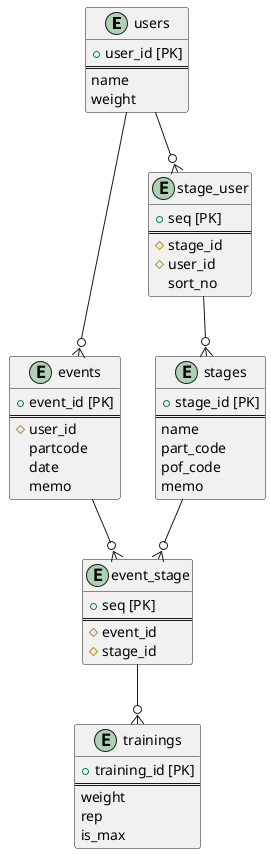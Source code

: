 @startuml
entity "users" {
    + user_id [PK]
    ==
    name
    weight
}



entity "events" {
    + event_id [PK]
    ==
    #user_id
    partcode
    date
    memo
}



entity "event_stage" {
    + seq [PK]
    ==
    #event_id
    #stage_id
}

entity "trainings" {
    + training_id [PK]
    ==
    weight
    rep
    is_max
}

entity "stage_user" {
    + seq [PK]
    ==
    #stage_id
    #user_id
    sort_no
}


entity "stages" {
    + stage_id [PK]
    ==
    name
    part_code
    pof_code
    memo
}


users --o{ events
events --o{ event_stage
event_stage --o{ trainings
users --o{ stage_user
stage_user --o{ stages
stages --o{ event_stage
@enduml